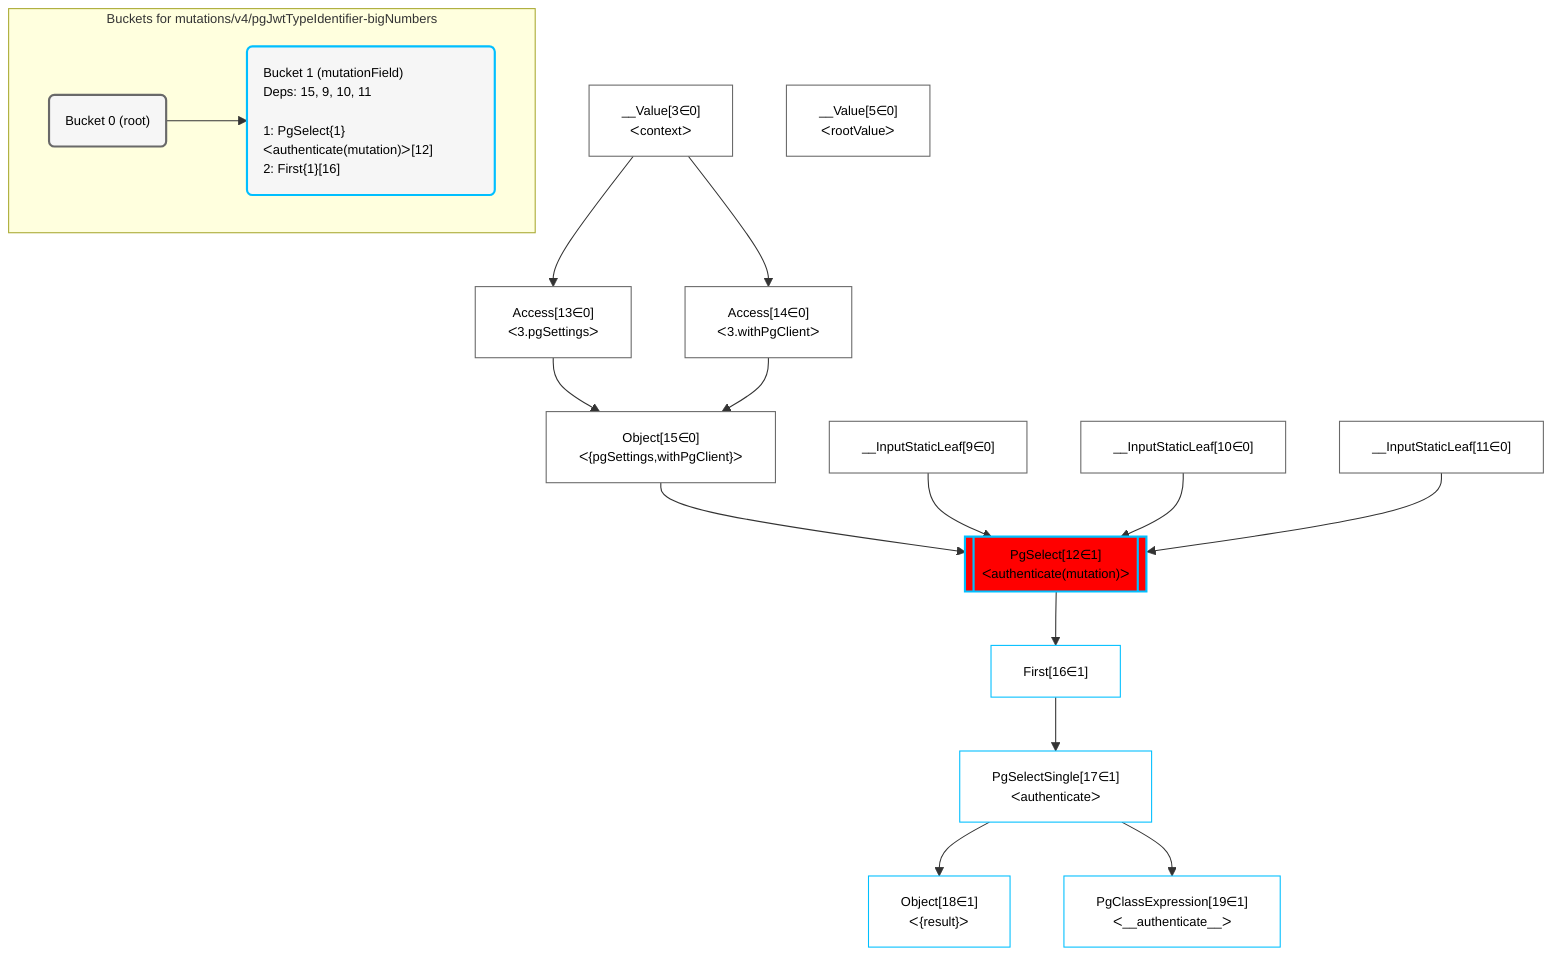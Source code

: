 %%{init: {'themeVariables': { 'fontSize': '12px'}}}%%
graph TD
    classDef path fill:#eee,stroke:#000,color:#000
    classDef plan fill:#fff,stroke-width:1px,color:#000
    classDef itemplan fill:#fff,stroke-width:2px,color:#000
    classDef sideeffectplan fill:#f00,stroke-width:2px,color:#000
    classDef bucket fill:#f6f6f6,color:#000,stroke-width:2px,text-align:left


    %% define steps
    __Value3["__Value[3∈0]<br />ᐸcontextᐳ"]:::plan
    __Value5["__Value[5∈0]<br />ᐸrootValueᐳ"]:::plan
    __InputStaticLeaf9["__InputStaticLeaf[9∈0]"]:::plan
    __InputStaticLeaf10["__InputStaticLeaf[10∈0]"]:::plan
    __InputStaticLeaf11["__InputStaticLeaf[11∈0]"]:::plan
    Access13["Access[13∈0]<br />ᐸ3.pgSettingsᐳ"]:::plan
    Access14["Access[14∈0]<br />ᐸ3.withPgClientᐳ"]:::plan
    Object15["Object[15∈0]<br />ᐸ{pgSettings,withPgClient}ᐳ"]:::plan
    PgSelect12[["PgSelect[12∈1]<br />ᐸauthenticate(mutation)ᐳ"]]:::sideeffectplan
    First16["First[16∈1]"]:::plan
    PgSelectSingle17["PgSelectSingle[17∈1]<br />ᐸauthenticateᐳ"]:::plan
    Object18["Object[18∈1]<br />ᐸ{result}ᐳ"]:::plan
    PgClassExpression19["PgClassExpression[19∈1]<br />ᐸ__authenticate__ᐳ"]:::plan

    %% plan dependencies
    __Value3 --> Access13
    __Value3 --> Access14
    Access13 & Access14 --> Object15
    Object15 & __InputStaticLeaf9 & __InputStaticLeaf10 & __InputStaticLeaf11 --> PgSelect12
    PgSelect12 --> First16
    First16 --> PgSelectSingle17
    PgSelectSingle17 --> Object18
    PgSelectSingle17 --> PgClassExpression19

    subgraph "Buckets for mutations/v4/pgJwtTypeIdentifier-bigNumbers"
    Bucket0("Bucket 0 (root)"):::bucket
    classDef bucket0 stroke:#696969
    class Bucket0,__Value3,__Value5,__InputStaticLeaf9,__InputStaticLeaf10,__InputStaticLeaf11,Access13,Access14,Object15 bucket0
    Bucket1("Bucket 1 (mutationField)<br />Deps: 15, 9, 10, 11<br /><br />1: PgSelect{1}ᐸauthenticate(mutation)ᐳ[12]<br />2: First{1}[16]"):::bucket
    classDef bucket1 stroke:#00bfff
    class Bucket1,PgSelect12,First16,PgSelectSingle17,Object18,PgClassExpression19 bucket1
    Bucket0 --> Bucket1
    end